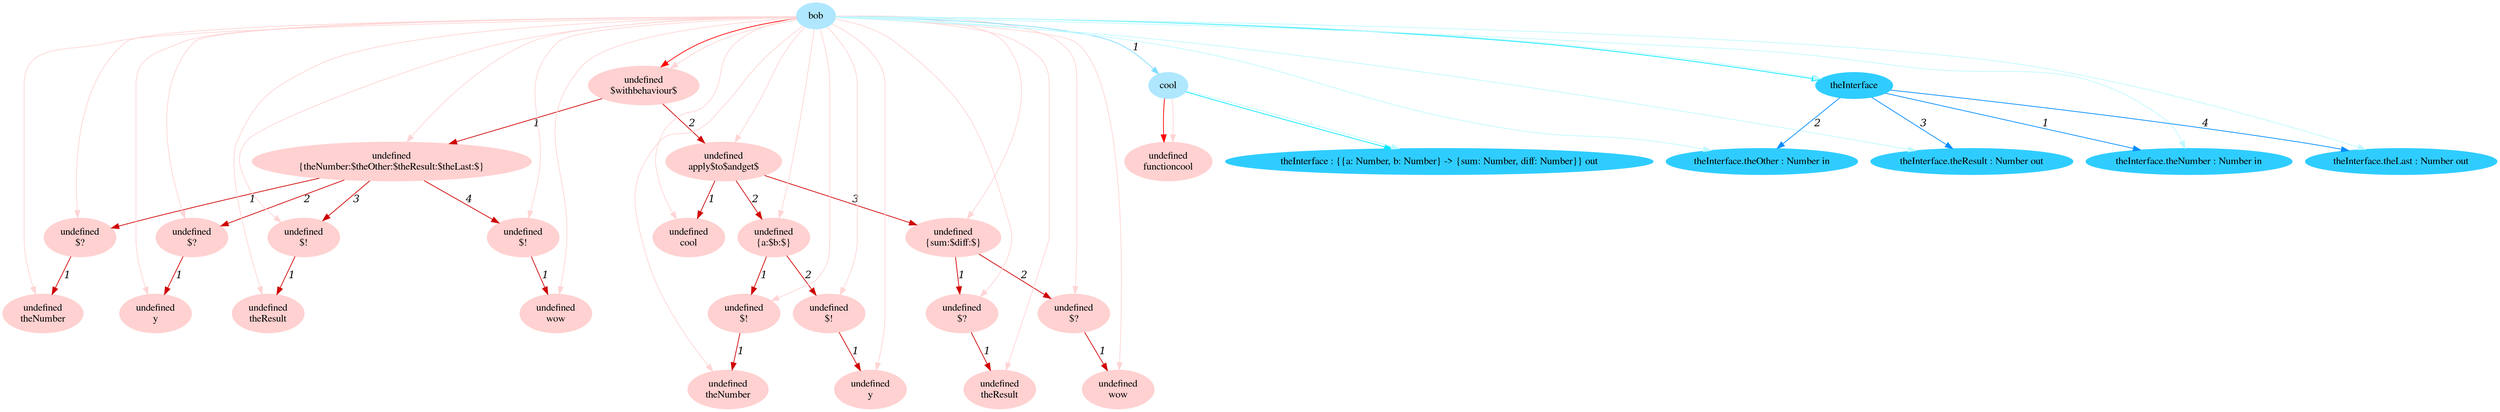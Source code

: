 digraph g{node_5996 [shape="ellipse", style="filled", color="#ffd1d1", fontname="Times", label="undefined
functioncool" ]
node_6015 [shape="ellipse", style="filled", color="#ffd1d1", fontname="Times", label="undefined
$withbehaviour$" ]
node_6017 [shape="ellipse", style="filled", color="#ffd1d1", fontname="Times", label="undefined
{theNumber:$theOther:$theResult:$theLast:$}" ]
node_6019 [shape="ellipse", style="filled", color="#ffd1d1", fontname="Times", label="undefined
$?" ]
node_6021 [shape="ellipse", style="filled", color="#ffd1d1", fontname="Times", label="undefined
theNumber" ]
node_6024 [shape="ellipse", style="filled", color="#ffd1d1", fontname="Times", label="undefined
$?" ]
node_6026 [shape="ellipse", style="filled", color="#ffd1d1", fontname="Times", label="undefined
y" ]
node_6029 [shape="ellipse", style="filled", color="#ffd1d1", fontname="Times", label="undefined
$!" ]
node_6031 [shape="ellipse", style="filled", color="#ffd1d1", fontname="Times", label="undefined
theResult" ]
node_6034 [shape="ellipse", style="filled", color="#ffd1d1", fontname="Times", label="undefined
$!" ]
node_6036 [shape="ellipse", style="filled", color="#ffd1d1", fontname="Times", label="undefined
wow" ]
node_6043 [shape="ellipse", style="filled", color="#ffd1d1", fontname="Times", label="undefined
apply$to$andget$" ]
node_6045 [shape="ellipse", style="filled", color="#ffd1d1", fontname="Times", label="undefined
cool" ]
node_6047 [shape="ellipse", style="filled", color="#ffd1d1", fontname="Times", label="undefined
{a:$b:$}" ]
node_6049 [shape="ellipse", style="filled", color="#ffd1d1", fontname="Times", label="undefined
$!" ]
node_6051 [shape="ellipse", style="filled", color="#ffd1d1", fontname="Times", label="undefined
theNumber" ]
node_6054 [shape="ellipse", style="filled", color="#ffd1d1", fontname="Times", label="undefined
$!" ]
node_6056 [shape="ellipse", style="filled", color="#ffd1d1", fontname="Times", label="undefined
y" ]
node_6061 [shape="ellipse", style="filled", color="#ffd1d1", fontname="Times", label="undefined
{sum:$diff:$}" ]
node_6063 [shape="ellipse", style="filled", color="#ffd1d1", fontname="Times", label="undefined
$?" ]
node_6065 [shape="ellipse", style="filled", color="#ffd1d1", fontname="Times", label="undefined
theResult" ]
node_6068 [shape="ellipse", style="filled", color="#ffd1d1", fontname="Times", label="undefined
$?" ]
node_6070 [shape="ellipse", style="filled", color="#ffd1d1", fontname="Times", label="undefined
wow" ]
node_5991 [shape="ellipse", style="filled", color="#afe7ff", fontname="Times", label="bob" ]
node_5992 [shape="ellipse", style="filled", color="#afe7ff", fontname="Times", label="cool" ]
node_5993 [shape="ellipse", style="filled", color="#2fcdff", fontname="Times", label="theInterface : {{a: Number, b: Number} -> {sum: Number, diff: Number}} out" ]
node_6000 [shape="ellipse", style="filled", color="#2fcdff", fontname="Times", label="theInterface" ]
node_6001 [shape="ellipse", style="filled", color="#2fcdff", fontname="Times", label="theInterface.theNumber : Number in" ]
node_6003 [shape="ellipse", style="filled", color="#2fcdff", fontname="Times", label="theInterface.theOther : Number in" ]
node_6005 [shape="ellipse", style="filled", color="#2fcdff", fontname="Times", label="theInterface.theResult : Number out" ]
node_6007 [shape="ellipse", style="filled", color="#2fcdff", fontname="Times", label="theInterface.theLast : Number out" ]
node_6019 -> node_6021 [dir=forward, arrowHead=normal, fontname="Times-Italic", arrowsize=1, color="#d00000", label="1",  headlabel="", taillabel="" ]
node_6024 -> node_6026 [dir=forward, arrowHead=normal, fontname="Times-Italic", arrowsize=1, color="#d00000", label="1",  headlabel="", taillabel="" ]
node_6029 -> node_6031 [dir=forward, arrowHead=normal, fontname="Times-Italic", arrowsize=1, color="#d00000", label="1",  headlabel="", taillabel="" ]
node_6034 -> node_6036 [dir=forward, arrowHead=normal, fontname="Times-Italic", arrowsize=1, color="#d00000", label="1",  headlabel="", taillabel="" ]
node_6017 -> node_6019 [dir=forward, arrowHead=normal, fontname="Times-Italic", arrowsize=1, color="#d00000", label="1",  headlabel="", taillabel="" ]
node_6017 -> node_6024 [dir=forward, arrowHead=normal, fontname="Times-Italic", arrowsize=1, color="#d00000", label="2",  headlabel="", taillabel="" ]
node_6017 -> node_6029 [dir=forward, arrowHead=normal, fontname="Times-Italic", arrowsize=1, color="#d00000", label="3",  headlabel="", taillabel="" ]
node_6017 -> node_6034 [dir=forward, arrowHead=normal, fontname="Times-Italic", arrowsize=1, color="#d00000", label="4",  headlabel="", taillabel="" ]
node_6049 -> node_6051 [dir=forward, arrowHead=normal, fontname="Times-Italic", arrowsize=1, color="#d00000", label="1",  headlabel="", taillabel="" ]
node_6054 -> node_6056 [dir=forward, arrowHead=normal, fontname="Times-Italic", arrowsize=1, color="#d00000", label="1",  headlabel="", taillabel="" ]
node_6047 -> node_6049 [dir=forward, arrowHead=normal, fontname="Times-Italic", arrowsize=1, color="#d00000", label="1",  headlabel="", taillabel="" ]
node_6047 -> node_6054 [dir=forward, arrowHead=normal, fontname="Times-Italic", arrowsize=1, color="#d00000", label="2",  headlabel="", taillabel="" ]
node_6063 -> node_6065 [dir=forward, arrowHead=normal, fontname="Times-Italic", arrowsize=1, color="#d00000", label="1",  headlabel="", taillabel="" ]
node_6068 -> node_6070 [dir=forward, arrowHead=normal, fontname="Times-Italic", arrowsize=1, color="#d00000", label="1",  headlabel="", taillabel="" ]
node_6061 -> node_6063 [dir=forward, arrowHead=normal, fontname="Times-Italic", arrowsize=1, color="#d00000", label="1",  headlabel="", taillabel="" ]
node_6061 -> node_6068 [dir=forward, arrowHead=normal, fontname="Times-Italic", arrowsize=1, color="#d00000", label="2",  headlabel="", taillabel="" ]
node_6043 -> node_6045 [dir=forward, arrowHead=normal, fontname="Times-Italic", arrowsize=1, color="#d00000", label="1",  headlabel="", taillabel="" ]
node_6043 -> node_6047 [dir=forward, arrowHead=normal, fontname="Times-Italic", arrowsize=1, color="#d00000", label="2",  headlabel="", taillabel="" ]
node_6043 -> node_6061 [dir=forward, arrowHead=normal, fontname="Times-Italic", arrowsize=1, color="#d00000", label="3",  headlabel="", taillabel="" ]
node_6015 -> node_6017 [dir=forward, arrowHead=normal, fontname="Times-Italic", arrowsize=1, color="#d00000", label="1",  headlabel="", taillabel="" ]
node_6015 -> node_6043 [dir=forward, arrowHead=normal, fontname="Times-Italic", arrowsize=1, color="#d00000", label="2",  headlabel="", taillabel="" ]
node_5992 -> node_5996 [dir=forward, arrowHead=normal, fontname="Times-Italic", arrowsize=1, color="#ff0000", label="",  headlabel="", taillabel="" ]
node_5991 -> node_6015 [dir=forward, arrowHead=normal, fontname="Times-Italic", arrowsize=1, color="#ff0000", label="",  headlabel="", taillabel="" ]
node_5992 -> node_5996 [dir=forward, arrowHead=normal, fontname="Times-Italic", arrowsize=1, color="#ffd5d5", label="",  headlabel="", taillabel="" ]
node_5991 -> node_6015 [dir=forward, arrowHead=normal, fontname="Times-Italic", arrowsize=1, color="#ffd5d5", label="",  headlabel="", taillabel="" ]
node_5991 -> node_6017 [dir=forward, arrowHead=normal, fontname="Times-Italic", arrowsize=1, color="#ffd5d5", label="",  headlabel="", taillabel="" ]
node_5991 -> node_6019 [dir=forward, arrowHead=normal, fontname="Times-Italic", arrowsize=1, color="#ffd5d5", label="",  headlabel="", taillabel="" ]
node_5991 -> node_6021 [dir=forward, arrowHead=normal, fontname="Times-Italic", arrowsize=1, color="#ffd5d5", label="",  headlabel="", taillabel="" ]
node_5991 -> node_6024 [dir=forward, arrowHead=normal, fontname="Times-Italic", arrowsize=1, color="#ffd5d5", label="",  headlabel="", taillabel="" ]
node_5991 -> node_6026 [dir=forward, arrowHead=normal, fontname="Times-Italic", arrowsize=1, color="#ffd5d5", label="",  headlabel="", taillabel="" ]
node_5991 -> node_6029 [dir=forward, arrowHead=normal, fontname="Times-Italic", arrowsize=1, color="#ffd5d5", label="",  headlabel="", taillabel="" ]
node_5991 -> node_6031 [dir=forward, arrowHead=normal, fontname="Times-Italic", arrowsize=1, color="#ffd5d5", label="",  headlabel="", taillabel="" ]
node_5991 -> node_6034 [dir=forward, arrowHead=normal, fontname="Times-Italic", arrowsize=1, color="#ffd5d5", label="",  headlabel="", taillabel="" ]
node_5991 -> node_6036 [dir=forward, arrowHead=normal, fontname="Times-Italic", arrowsize=1, color="#ffd5d5", label="",  headlabel="", taillabel="" ]
node_5991 -> node_6043 [dir=forward, arrowHead=normal, fontname="Times-Italic", arrowsize=1, color="#ffd5d5", label="",  headlabel="", taillabel="" ]
node_5991 -> node_6045 [dir=forward, arrowHead=normal, fontname="Times-Italic", arrowsize=1, color="#ffd5d5", label="",  headlabel="", taillabel="" ]
node_5991 -> node_6047 [dir=forward, arrowHead=normal, fontname="Times-Italic", arrowsize=1, color="#ffd5d5", label="",  headlabel="", taillabel="" ]
node_5991 -> node_6049 [dir=forward, arrowHead=normal, fontname="Times-Italic", arrowsize=1, color="#ffd5d5", label="",  headlabel="", taillabel="" ]
node_5991 -> node_6051 [dir=forward, arrowHead=normal, fontname="Times-Italic", arrowsize=1, color="#ffd5d5", label="",  headlabel="", taillabel="" ]
node_5991 -> node_6054 [dir=forward, arrowHead=normal, fontname="Times-Italic", arrowsize=1, color="#ffd5d5", label="",  headlabel="", taillabel="" ]
node_5991 -> node_6056 [dir=forward, arrowHead=normal, fontname="Times-Italic", arrowsize=1, color="#ffd5d5", label="",  headlabel="", taillabel="" ]
node_5991 -> node_6061 [dir=forward, arrowHead=normal, fontname="Times-Italic", arrowsize=1, color="#ffd5d5", label="",  headlabel="", taillabel="" ]
node_5991 -> node_6063 [dir=forward, arrowHead=normal, fontname="Times-Italic", arrowsize=1, color="#ffd5d5", label="",  headlabel="", taillabel="" ]
node_5991 -> node_6065 [dir=forward, arrowHead=normal, fontname="Times-Italic", arrowsize=1, color="#ffd5d5", label="",  headlabel="", taillabel="" ]
node_5991 -> node_6068 [dir=forward, arrowHead=normal, fontname="Times-Italic", arrowsize=1, color="#ffd5d5", label="",  headlabel="", taillabel="" ]
node_5991 -> node_6070 [dir=forward, arrowHead=normal, fontname="Times-Italic", arrowsize=1, color="#ffd5d5", label="",  headlabel="", taillabel="" ]
node_5992 -> node_5993 [dir=forward, arrowHead=normal, fontname="Times-Italic", arrowsize=1, color="#00e8ff", label="",  headlabel="", taillabel="" ]
node_5991 -> node_6000 [dir=forward, arrowHead=normal, fontname="Times-Italic", arrowsize=1, color="#00e8ff", label="",  headlabel="", taillabel="" ]
node_5992 -> node_5993 [dir=forward, arrowHead=normal, fontname="Times-Italic", arrowsize=1, color="#bef9ff", label="",  headlabel="", taillabel="" ]
node_5991 -> node_6001 [dir=forward, arrowHead=normal, fontname="Times-Italic", arrowsize=1, color="#bef9ff", label="",  headlabel="", taillabel="" ]
node_5991 -> node_6003 [dir=forward, arrowHead=normal, fontname="Times-Italic", arrowsize=1, color="#bef9ff", label="",  headlabel="", taillabel="" ]
node_5991 -> node_6005 [dir=forward, arrowHead=normal, fontname="Times-Italic", arrowsize=1, color="#bef9ff", label="",  headlabel="", taillabel="" ]
node_5991 -> node_6007 [dir=forward, arrowHead=normal, fontname="Times-Italic", arrowsize=1, color="#bef9ff", label="",  headlabel="", taillabel="" ]
node_5991 -> node_6000 [dir=forward, arrowHead=normal, fontname="Times-Italic", arrowsize=1, color="#bef9ff", label="",  headlabel="", taillabel="" ]
node_6000 -> node_6001 [dir=forward, arrowHead=normal, fontname="Times-Italic", arrowsize=1, color="#008cff", label="1",  headlabel="", taillabel="" ]
node_6000 -> node_6003 [dir=forward, arrowHead=normal, fontname="Times-Italic", arrowsize=1, color="#008cff", label="2",  headlabel="", taillabel="" ]
node_6000 -> node_6005 [dir=forward, arrowHead=normal, fontname="Times-Italic", arrowsize=1, color="#008cff", label="3",  headlabel="", taillabel="" ]
node_6000 -> node_6007 [dir=forward, arrowHead=normal, fontname="Times-Italic", arrowsize=1, color="#008cff", label="4",  headlabel="", taillabel="" ]
node_5991 -> node_5992 [dir=forward, arrowHead=normal, fontname="Times-Italic", arrowsize=1, color="#81ddff", label="1",  headlabel="", taillabel="" ]
}